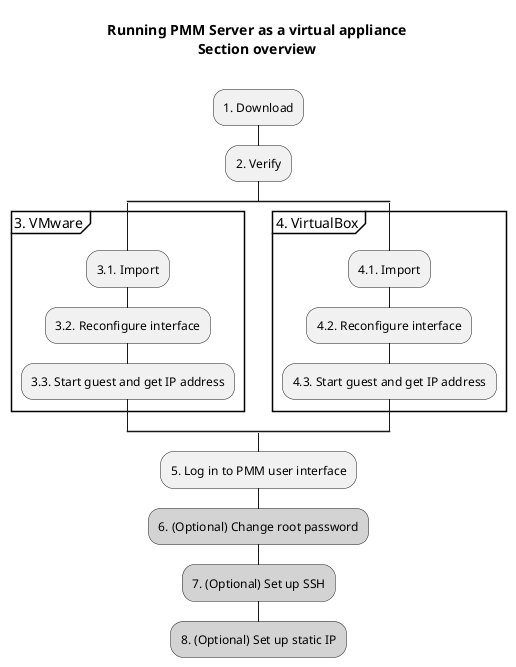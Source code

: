 ' Diagram showing sequence of tasks to set up Virtual Appliance
' Syntax: https://plantuml.com/activity-diagram-beta
' Icons: https://plantuml.com/openiconic
' Colour: https://plantuml.com/color
' Text: https://plantuml.com/creole
@startuml "setting-up_server_virtual-appliance"
skinparam ArrowHeadColor none
title Running PMM Server as a virtual appliance\nSection overview\n
:1. Download;
:2. Verify;
split
partition "3. VMware" {
	:3.1. Import;
	:3.2. Reconfigure interface;
	:3.3. Start guest and get IP address;
}
split again
partition "4. VirtualBox" {
	:4.1. Import;
	:4.2. Reconfigure interface;
	:4.3. Start guest and get IP address;
}
end split
:5. Log in to PMM user interface;
#lightgrey:6. (Optional) Change root password;
#lightgrey:7. (Optional) Set up SSH;
#lightgrey:8. (Optional) Set up static IP;
@enduml
